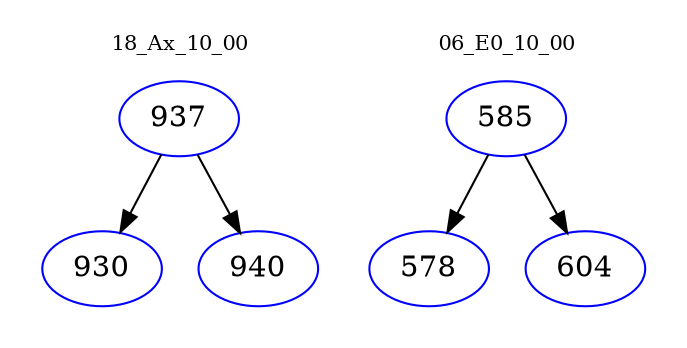 digraph{
subgraph cluster_0 {
color = white
label = "18_Ax_10_00";
fontsize=10;
T0_937 [label="937", color="blue"]
T0_937 -> T0_930 [color="black"]
T0_930 [label="930", color="blue"]
T0_937 -> T0_940 [color="black"]
T0_940 [label="940", color="blue"]
}
subgraph cluster_1 {
color = white
label = "06_E0_10_00";
fontsize=10;
T1_585 [label="585", color="blue"]
T1_585 -> T1_578 [color="black"]
T1_578 [label="578", color="blue"]
T1_585 -> T1_604 [color="black"]
T1_604 [label="604", color="blue"]
}
}
